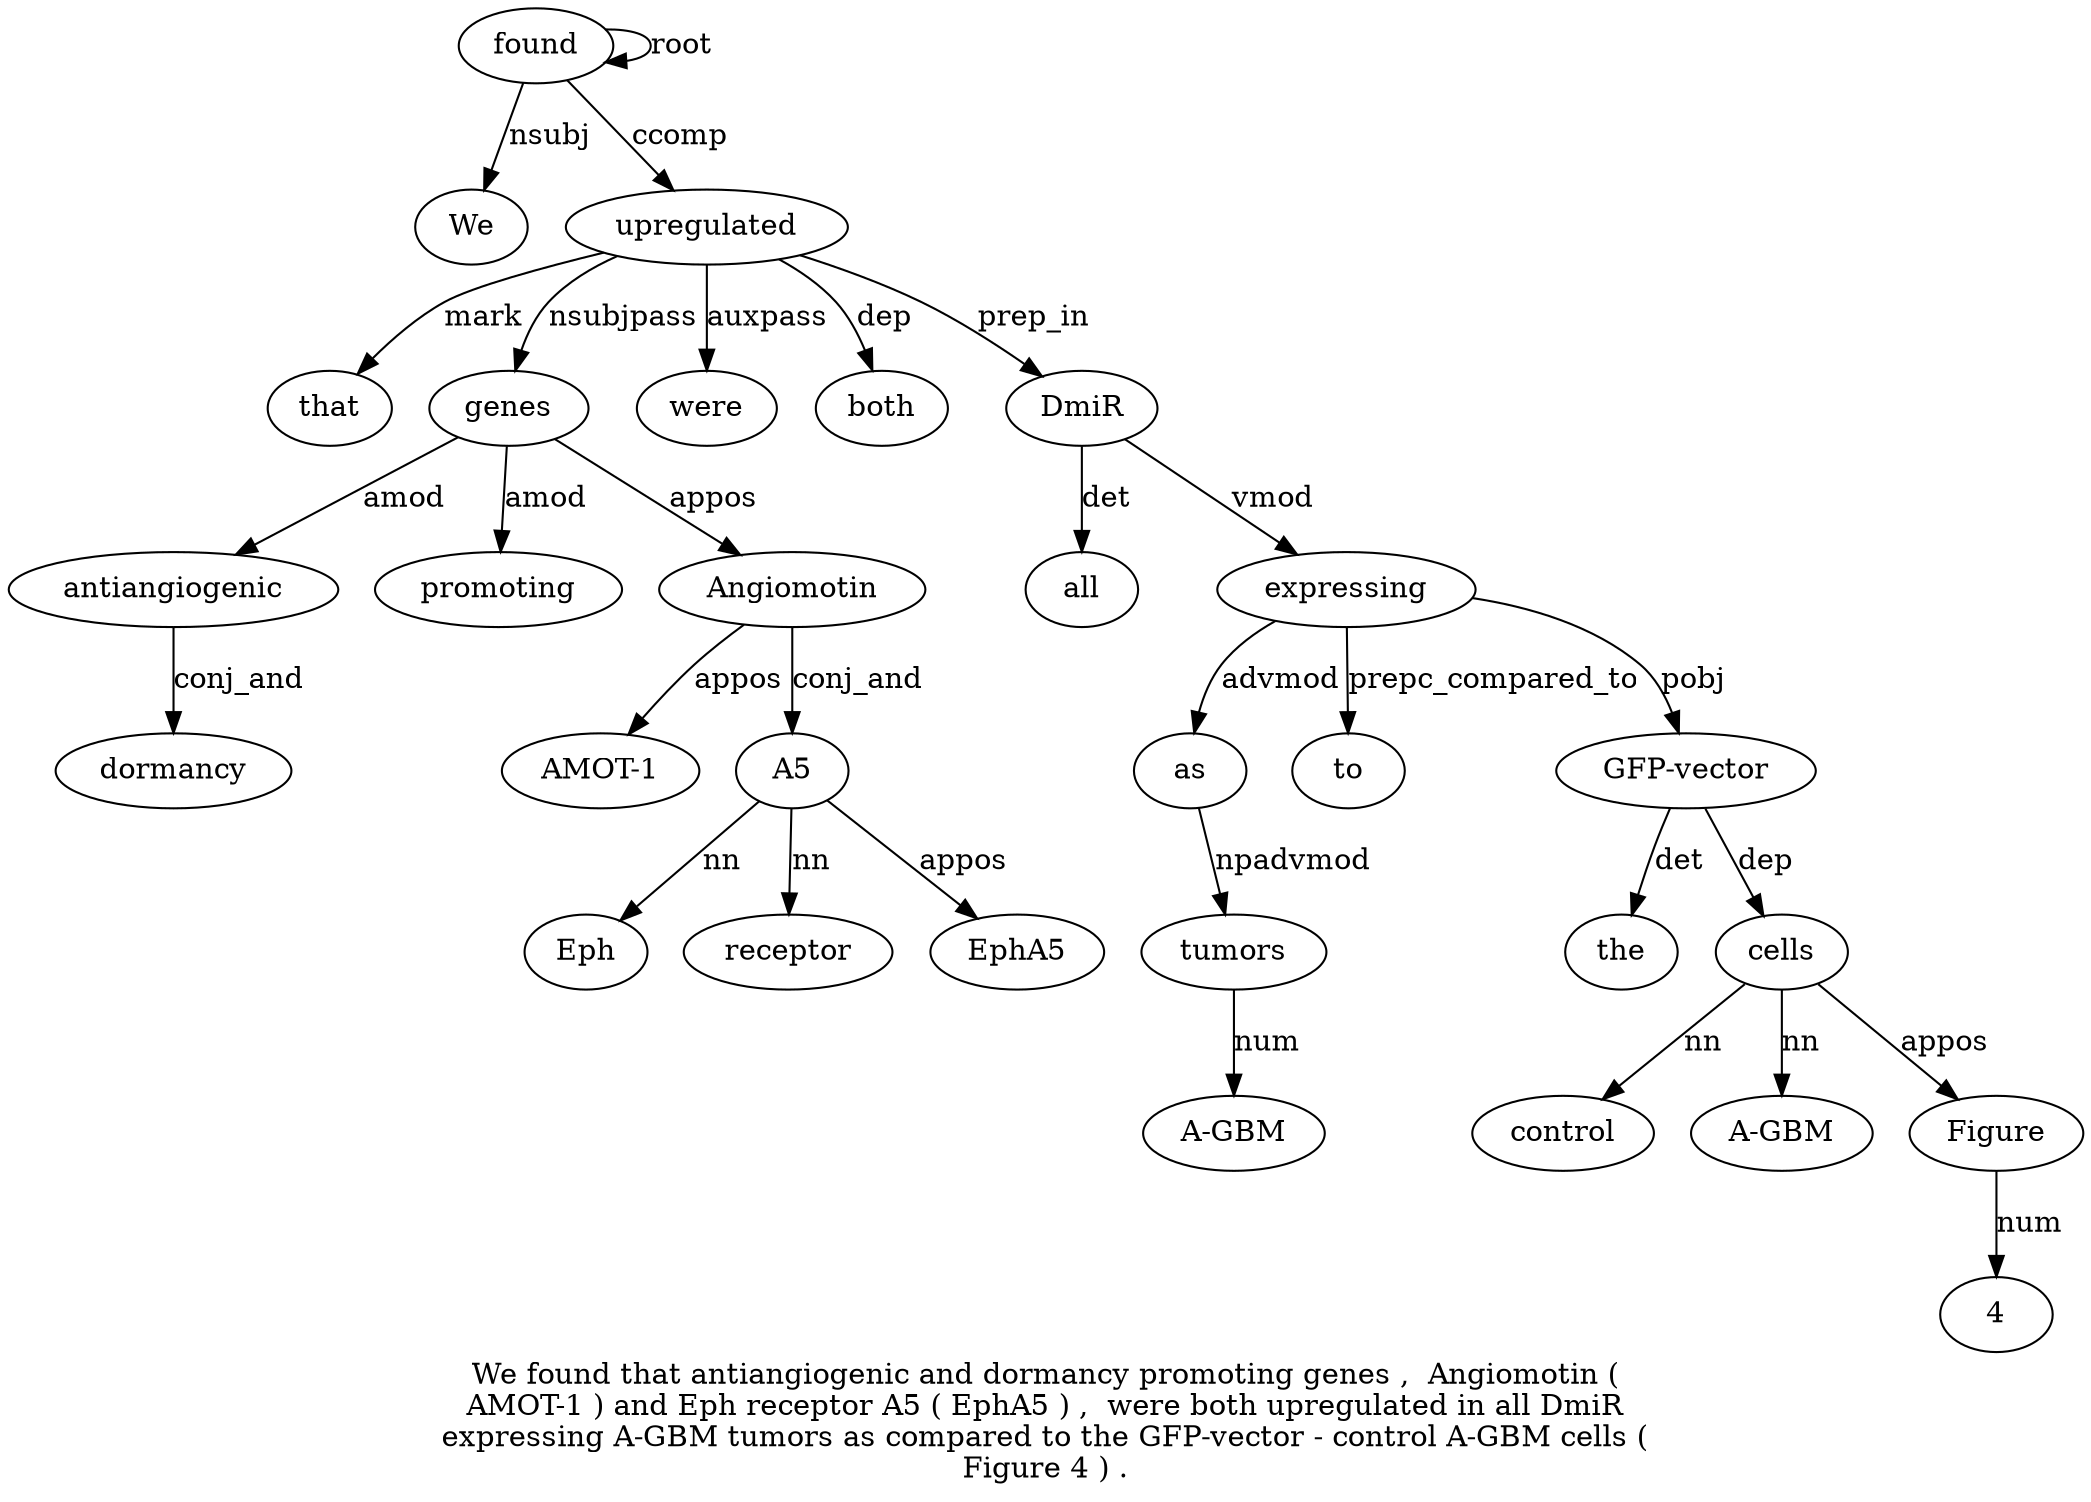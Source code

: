 digraph "We found that antiangiogenic and dormancy promoting genes ,  Angiomotin ( AMOT-1 ) and Eph receptor A5 ( EphA5 ) ,  were both upregulated in all DmiR expressing A-GBM tumors as compared to the GFP-vector - control A-GBM cells ( Figure 4 ) ." {
label="We found that antiangiogenic and dormancy promoting genes ,  Angiomotin (
AMOT-1 ) and Eph receptor A5 ( EphA5 ) ,  were both upregulated in all DmiR
expressing A-GBM tumors as compared to the GFP-vector - control A-GBM cells (
Figure 4 ) .";
found2 [style=filled, fillcolor=white, label=found];
We1 [style=filled, fillcolor=white, label=We];
found2 -> We1  [label=nsubj];
found2 -> found2  [label=root];
upregulated24 [style=filled, fillcolor=white, label=upregulated];
that3 [style=filled, fillcolor=white, label=that];
upregulated24 -> that3  [label=mark];
genes8 [style=filled, fillcolor=white, label=genes];
antiangiogenic4 [style=filled, fillcolor=white, label=antiangiogenic];
genes8 -> antiangiogenic4  [label=amod];
dormancy6 [style=filled, fillcolor=white, label=dormancy];
antiangiogenic4 -> dormancy6  [label=conj_and];
promoting7 [style=filled, fillcolor=white, label=promoting];
genes8 -> promoting7  [label=amod];
upregulated24 -> genes8  [label=nsubjpass];
Angiomotin10 [style=filled, fillcolor=white, label=Angiomotin];
genes8 -> Angiomotin10  [label=appos];
"AMOT-12" [style=filled, fillcolor=white, label="AMOT-1"];
Angiomotin10 -> "AMOT-12"  [label=appos];
A517 [style=filled, fillcolor=white, label=A5];
Eph15 [style=filled, fillcolor=white, label=Eph];
A517 -> Eph15  [label=nn];
receptor16 [style=filled, fillcolor=white, label=receptor];
A517 -> receptor16  [label=nn];
Angiomotin10 -> A517  [label=conj_and];
EphA519 [style=filled, fillcolor=white, label=EphA5];
A517 -> EphA519  [label=appos];
were22 [style=filled, fillcolor=white, label=were];
upregulated24 -> were22  [label=auxpass];
both23 [style=filled, fillcolor=white, label=both];
upregulated24 -> both23  [label=dep];
found2 -> upregulated24  [label=ccomp];
DmiR27 [style=filled, fillcolor=white, label=DmiR];
all26 [style=filled, fillcolor=white, label=all];
DmiR27 -> all26  [label=det];
upregulated24 -> DmiR27  [label=prep_in];
expressing28 [style=filled, fillcolor=white, label=expressing];
DmiR27 -> expressing28  [label=vmod];
tumors30 [style=filled, fillcolor=white, label=tumors];
"A-GBM29" [style=filled, fillcolor=white, label="A-GBM"];
tumors30 -> "A-GBM29"  [label=num];
as31 [style=filled, fillcolor=white, label=as];
as31 -> tumors30  [label=npadvmod];
expressing28 -> as31  [label=advmod];
to33 [style=filled, fillcolor=white, label=to];
expressing28 -> to33  [label=prepc_compared_to];
"GFP-vector35" [style=filled, fillcolor=white, label="GFP-vector"];
the34 [style=filled, fillcolor=white, label=the];
"GFP-vector35" -> the34  [label=det];
expressing28 -> "GFP-vector35"  [label=pobj];
cells39 [style=filled, fillcolor=white, label=cells];
control37 [style=filled, fillcolor=white, label=control];
cells39 -> control37  [label=nn];
"A-GBM38" [style=filled, fillcolor=white, label="A-GBM"];
cells39 -> "A-GBM38"  [label=nn];
"GFP-vector35" -> cells39  [label=dep];
Figure41 [style=filled, fillcolor=white, label=Figure];
cells39 -> Figure41  [label=appos];
442 [style=filled, fillcolor=white, label=4];
Figure41 -> 442  [label=num];
}
